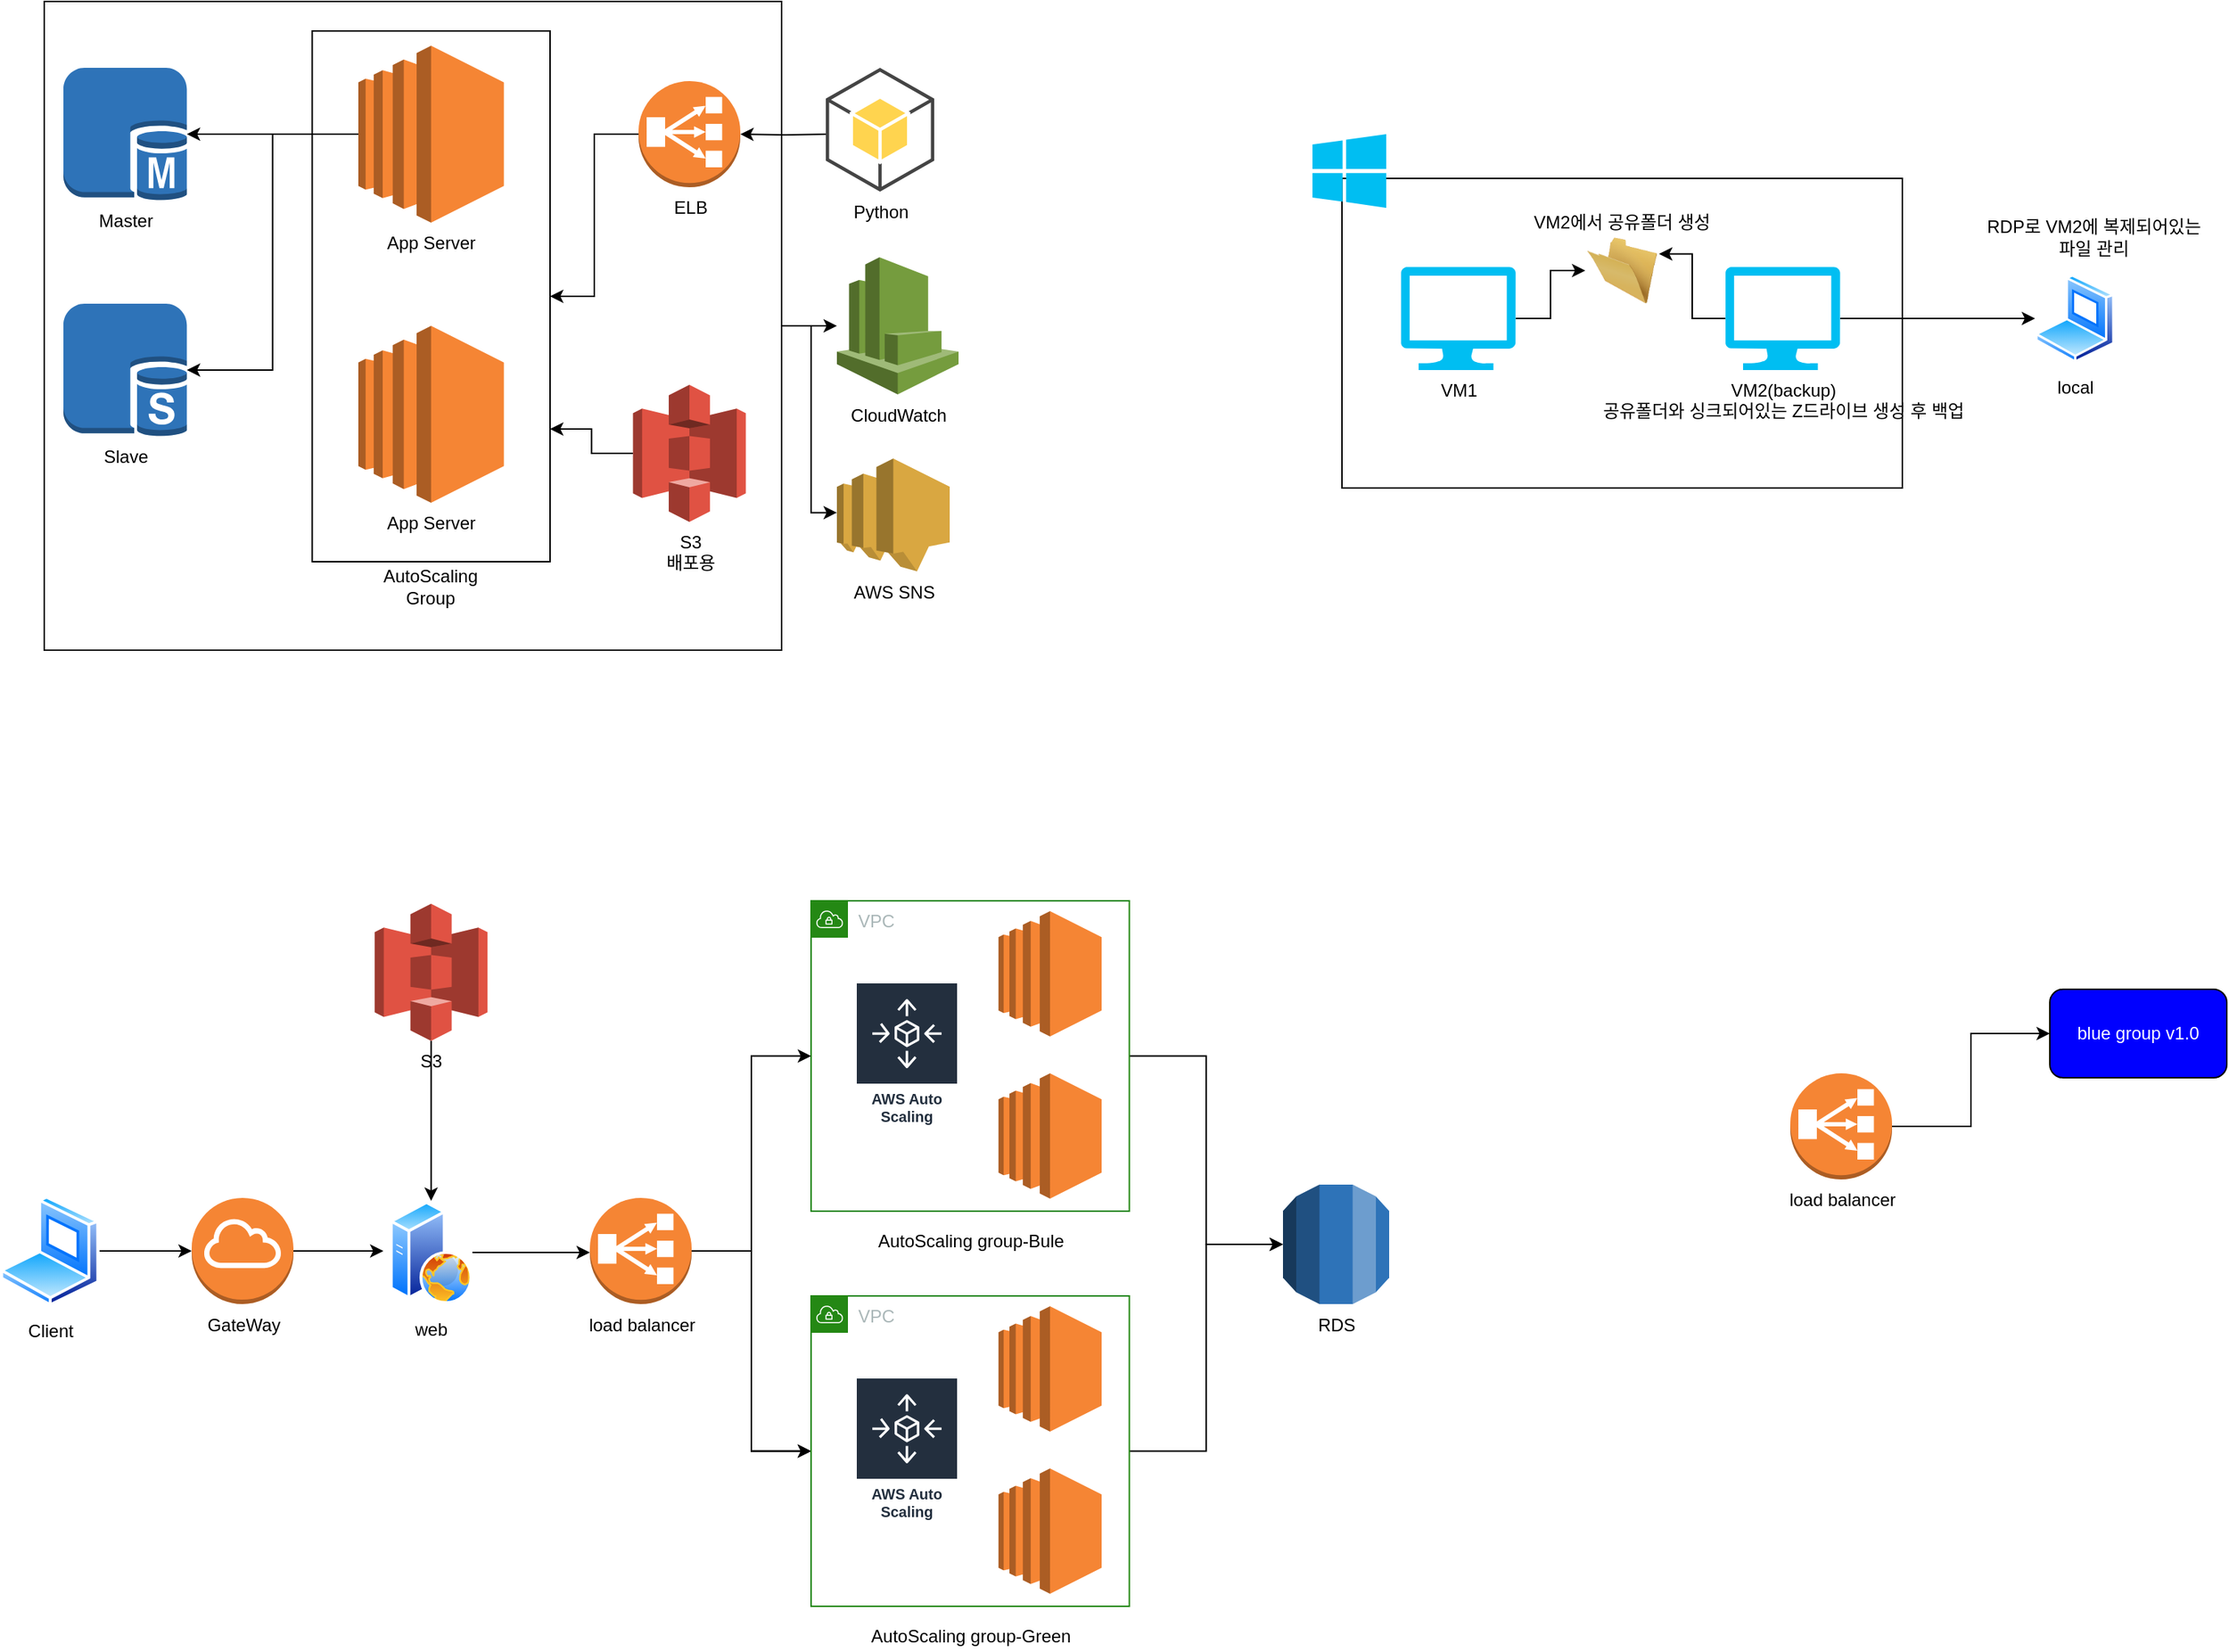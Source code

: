 <mxfile version="13.5.7" type="device"><diagram id="8Tcb10d2J9MigtcshLKo" name="Page-1"><mxGraphModel dx="1851" dy="592" grid="1" gridSize="10" guides="1" tooltips="1" connect="1" arrows="1" fold="1" page="1" pageScale="1" pageWidth="827" pageHeight="1169" math="0" shadow="0"><root><mxCell id="0"/><mxCell id="1" parent="0"/><mxCell id="Q40Lp87KxhEBC8qSPKjJ-7" value="" style="rounded=0;whiteSpace=wrap;html=1;fillColor=none;" parent="1" vertex="1"><mxGeometry x="-770" y="50" width="500" height="440" as="geometry"/></mxCell><mxCell id="-lsIWjSQE3oZ1xudtgfF-12" value="" style="rounded=0;whiteSpace=wrap;html=1;fillColor=none;" parent="1" vertex="1"><mxGeometry x="-588.29" y="70" width="161.29" height="360" as="geometry"/></mxCell><mxCell id="pRVPedN4Zd2TMwudMI2I-2" style="edgeStyle=orthogonalEdgeStyle;rounded=0;orthogonalLoop=1;jettySize=auto;html=1;exitX=0;exitY=0.5;exitDx=0;exitDy=0;exitPerimeter=0;" parent="1" source="pRVPedN4Zd2TMwudMI2I-3" target="pRVPedN4Zd2TMwudMI2I-5" edge="1"><mxGeometry relative="1" as="geometry"/></mxCell><mxCell id="Q40Lp87KxhEBC8qSPKjJ-2" style="edgeStyle=orthogonalEdgeStyle;rounded=0;orthogonalLoop=1;jettySize=auto;html=1;entryX=1;entryY=0.5;entryDx=0;entryDy=0;entryPerimeter=0;" parent="1" source="pRVPedN4Zd2TMwudMI2I-3" target="Q40Lp87KxhEBC8qSPKjJ-1" edge="1"><mxGeometry relative="1" as="geometry"/></mxCell><mxCell id="pRVPedN4Zd2TMwudMI2I-3" value="App Server" style="outlineConnect=0;dashed=0;verticalLabelPosition=bottom;verticalAlign=top;align=center;html=1;shape=mxgraph.aws3.ec2;fillColor=#F58534;gradientColor=none;" parent="1" vertex="1"><mxGeometry x="-557" y="80" width="98.71" height="120" as="geometry"/></mxCell><mxCell id="pRVPedN4Zd2TMwudMI2I-5" value="Master" style="outlineConnect=0;dashed=0;verticalLabelPosition=bottom;verticalAlign=top;align=center;html=1;shape=mxgraph.aws3.sql_master;fillColor=#2E73B8;gradientColor=none;" parent="1" vertex="1"><mxGeometry x="-757" y="95" width="83.72" height="90" as="geometry"/></mxCell><mxCell id="-lsIWjSQE3oZ1xudtgfF-4" style="edgeStyle=orthogonalEdgeStyle;rounded=0;orthogonalLoop=1;jettySize=auto;html=1;" parent="1" target="-lsIWjSQE3oZ1xudtgfF-1" edge="1"><mxGeometry relative="1" as="geometry"><mxPoint x="-237" y="140" as="sourcePoint"/></mxGeometry></mxCell><mxCell id="-lsIWjSQE3oZ1xudtgfF-17" style="edgeStyle=orthogonalEdgeStyle;rounded=0;orthogonalLoop=1;jettySize=auto;html=1;" parent="1" source="-lsIWjSQE3oZ1xudtgfF-1" target="-lsIWjSQE3oZ1xudtgfF-12" edge="1"><mxGeometry relative="1" as="geometry"/></mxCell><mxCell id="-lsIWjSQE3oZ1xudtgfF-1" value="ELB" style="outlineConnect=0;dashed=0;verticalLabelPosition=bottom;verticalAlign=top;align=center;html=1;shape=mxgraph.aws3.classic_load_balancer;fillColor=#F58534;gradientColor=none;" parent="1" vertex="1"><mxGeometry x="-367" y="104" width="69" height="72" as="geometry"/></mxCell><mxCell id="-lsIWjSQE3oZ1xudtgfF-14" value="App Server" style="outlineConnect=0;dashed=0;verticalLabelPosition=bottom;verticalAlign=top;align=center;html=1;shape=mxgraph.aws3.ec2;fillColor=#F58534;gradientColor=none;" parent="1" vertex="1"><mxGeometry x="-557" y="270" width="98.71" height="120" as="geometry"/></mxCell><mxCell id="3_morg0uiarQhVQgavDV-35" style="edgeStyle=orthogonalEdgeStyle;rounded=0;orthogonalLoop=1;jettySize=auto;html=1;entryX=0;entryY=0.5;entryDx=0;entryDy=0;entryPerimeter=0;" parent="1" source="3_morg0uiarQhVQgavDV-2" target="3_morg0uiarQhVQgavDV-19" edge="1"><mxGeometry relative="1" as="geometry"/></mxCell><mxCell id="3_morg0uiarQhVQgavDV-2" value="VPC" style="points=[[0,0],[0.25,0],[0.5,0],[0.75,0],[1,0],[1,0.25],[1,0.5],[1,0.75],[1,1],[0.75,1],[0.5,1],[0.25,1],[0,1],[0,0.75],[0,0.5],[0,0.25]];outlineConnect=0;gradientColor=none;html=1;whiteSpace=wrap;fontSize=12;fontStyle=0;shape=mxgraph.aws4.group;grIcon=mxgraph.aws4.group_vpc;strokeColor=#248814;fillColor=none;verticalAlign=top;align=left;spacingLeft=30;fontColor=#AAB7B8;dashed=0;" parent="1" vertex="1"><mxGeometry x="-250" y="660" width="215.81" height="210.5" as="geometry"/></mxCell><mxCell id="3_morg0uiarQhVQgavDV-3" value="" style="outlineConnect=0;dashed=0;verticalLabelPosition=bottom;verticalAlign=top;align=center;html=1;shape=mxgraph.aws3.ec2;fillColor=#F58534;gradientColor=none;" parent="1" vertex="1"><mxGeometry x="-122.9" y="667" width="69.92" height="85" as="geometry"/></mxCell><mxCell id="3_morg0uiarQhVQgavDV-4" value="" style="outlineConnect=0;dashed=0;verticalLabelPosition=bottom;verticalAlign=top;align=center;html=1;shape=mxgraph.aws3.ec2;fillColor=#F58534;gradientColor=none;" parent="1" vertex="1"><mxGeometry x="-122.9" y="777" width="69.92" height="85" as="geometry"/></mxCell><mxCell id="3_morg0uiarQhVQgavDV-10" style="edgeStyle=orthogonalEdgeStyle;rounded=0;orthogonalLoop=1;jettySize=auto;html=1;entryX=0;entryY=0.5;entryDx=0;entryDy=0;entryPerimeter=0;" parent="1" source="3_morg0uiarQhVQgavDV-8" target="3_morg0uiarQhVQgavDV-9" edge="1"><mxGeometry relative="1" as="geometry"/></mxCell><mxCell id="3_morg0uiarQhVQgavDV-8" value="Client" style="aspect=fixed;perimeter=ellipsePerimeter;html=1;align=center;shadow=0;dashed=0;spacingTop=3;image;image=img/lib/active_directory/laptop_client.svg;" parent="1" vertex="1"><mxGeometry x="-800" y="860" width="67.5" height="75" as="geometry"/></mxCell><mxCell id="3_morg0uiarQhVQgavDV-14" style="edgeStyle=orthogonalEdgeStyle;rounded=0;orthogonalLoop=1;jettySize=auto;html=1;" parent="1" source="3_morg0uiarQhVQgavDV-9" edge="1"><mxGeometry relative="1" as="geometry"><mxPoint x="-540" y="897.5" as="targetPoint"/></mxGeometry></mxCell><mxCell id="3_morg0uiarQhVQgavDV-9" value="GateWay" style="outlineConnect=0;dashed=0;verticalLabelPosition=bottom;verticalAlign=top;align=center;html=1;shape=mxgraph.aws3.internet_gateway;fillColor=#F58534;gradientColor=none;" parent="1" vertex="1"><mxGeometry x="-670" y="861.5" width="69" height="72" as="geometry"/></mxCell><mxCell id="3_morg0uiarQhVQgavDV-15" style="edgeStyle=orthogonalEdgeStyle;rounded=0;orthogonalLoop=1;jettySize=auto;html=1;entryX=0.5;entryY=0;entryDx=0;entryDy=0;" parent="1" source="3_morg0uiarQhVQgavDV-11" target="3_morg0uiarQhVQgavDV-12" edge="1"><mxGeometry relative="1" as="geometry"/></mxCell><mxCell id="3_morg0uiarQhVQgavDV-11" value="S3" style="outlineConnect=0;dashed=0;verticalLabelPosition=bottom;verticalAlign=top;align=center;html=1;shape=mxgraph.aws3.s3;fillColor=#E05243;gradientColor=none;" parent="1" vertex="1"><mxGeometry x="-545.9" y="662" width="76.5" height="93" as="geometry"/></mxCell><mxCell id="3_morg0uiarQhVQgavDV-20" style="edgeStyle=orthogonalEdgeStyle;rounded=0;orthogonalLoop=1;jettySize=auto;html=1;" parent="1" source="3_morg0uiarQhVQgavDV-12" edge="1"><mxGeometry relative="1" as="geometry"><mxPoint x="-400" y="898.5" as="targetPoint"/></mxGeometry></mxCell><mxCell id="3_morg0uiarQhVQgavDV-12" value="web" style="aspect=fixed;perimeter=ellipsePerimeter;html=1;align=center;shadow=0;dashed=0;spacingTop=3;image;image=img/lib/active_directory/web_server.svg;" parent="1" vertex="1"><mxGeometry x="-535.65" y="863.5" width="56" height="70" as="geometry"/></mxCell><mxCell id="3_morg0uiarQhVQgavDV-27" style="edgeStyle=orthogonalEdgeStyle;rounded=0;orthogonalLoop=1;jettySize=auto;html=1;entryX=0;entryY=0.5;entryDx=0;entryDy=0;" parent="1" source="3_morg0uiarQhVQgavDV-13" target="3_morg0uiarQhVQgavDV-23" edge="1"><mxGeometry relative="1" as="geometry"/></mxCell><mxCell id="3_morg0uiarQhVQgavDV-32" value="" style="edgeStyle=orthogonalEdgeStyle;rounded=0;orthogonalLoop=1;jettySize=auto;html=1;" parent="1" source="3_morg0uiarQhVQgavDV-13" target="3_morg0uiarQhVQgavDV-23" edge="1"><mxGeometry relative="1" as="geometry"/></mxCell><mxCell id="3_morg0uiarQhVQgavDV-13" value="load balancer" style="outlineConnect=0;dashed=0;verticalLabelPosition=bottom;verticalAlign=top;align=center;html=1;shape=mxgraph.aws3.classic_load_balancer;fillColor=#F58534;gradientColor=none;" parent="1" vertex="1"><mxGeometry x="-400" y="861.5" width="69" height="72" as="geometry"/></mxCell><mxCell id="3_morg0uiarQhVQgavDV-19" value="RDS" style="outlineConnect=0;dashed=0;verticalLabelPosition=bottom;verticalAlign=top;align=center;html=1;shape=mxgraph.aws3.rds;fillColor=#2E73B8;gradientColor=none;" parent="1" vertex="1"><mxGeometry x="70" y="852.5" width="72" height="81" as="geometry"/></mxCell><mxCell id="3_morg0uiarQhVQgavDV-21" value="AutoScaling group-Bule" style="text;html=1;align=center;verticalAlign=middle;resizable=0;points=[];autosize=1;" parent="1" vertex="1"><mxGeometry x="-212.09" y="880.5" width="140" height="20" as="geometry"/></mxCell><mxCell id="3_morg0uiarQhVQgavDV-36" style="edgeStyle=orthogonalEdgeStyle;rounded=0;orthogonalLoop=1;jettySize=auto;html=1;entryX=0;entryY=0.5;entryDx=0;entryDy=0;entryPerimeter=0;" parent="1" source="3_morg0uiarQhVQgavDV-23" target="3_morg0uiarQhVQgavDV-19" edge="1"><mxGeometry relative="1" as="geometry"/></mxCell><mxCell id="3_morg0uiarQhVQgavDV-23" value="VPC" style="points=[[0,0],[0.25,0],[0.5,0],[0.75,0],[1,0],[1,0.25],[1,0.5],[1,0.75],[1,1],[0.75,1],[0.5,1],[0.25,1],[0,1],[0,0.75],[0,0.5],[0,0.25]];outlineConnect=0;gradientColor=none;html=1;whiteSpace=wrap;fontSize=12;fontStyle=0;shape=mxgraph.aws4.group;grIcon=mxgraph.aws4.group_vpc;strokeColor=#248814;fillColor=none;verticalAlign=top;align=left;spacingLeft=30;fontColor=#AAB7B8;dashed=0;" parent="1" vertex="1"><mxGeometry x="-250" y="928" width="215.81" height="210.5" as="geometry"/></mxCell><mxCell id="3_morg0uiarQhVQgavDV-24" value="" style="outlineConnect=0;dashed=0;verticalLabelPosition=bottom;verticalAlign=top;align=center;html=1;shape=mxgraph.aws3.ec2;fillColor=#F58534;gradientColor=none;" parent="1" vertex="1"><mxGeometry x="-122.9" y="935" width="69.92" height="85" as="geometry"/></mxCell><mxCell id="3_morg0uiarQhVQgavDV-25" value="" style="outlineConnect=0;dashed=0;verticalLabelPosition=bottom;verticalAlign=top;align=center;html=1;shape=mxgraph.aws3.ec2;fillColor=#F58534;gradientColor=none;" parent="1" vertex="1"><mxGeometry x="-122.9" y="1045" width="69.92" height="85" as="geometry"/></mxCell><mxCell id="3_morg0uiarQhVQgavDV-26" value="AutoScaling group-Green" style="text;html=1;align=center;verticalAlign=middle;resizable=0;points=[];autosize=1;" parent="1" vertex="1"><mxGeometry x="-217.09" y="1148.5" width="150" height="20" as="geometry"/></mxCell><mxCell id="3_morg0uiarQhVQgavDV-30" value="AWS Auto Scaling" style="outlineConnect=0;fontColor=#232F3E;gradientColor=none;strokeColor=#ffffff;fillColor=#232F3E;dashed=0;verticalLabelPosition=middle;verticalAlign=bottom;align=center;html=1;whiteSpace=wrap;fontSize=10;fontStyle=1;spacing=3;shape=mxgraph.aws4.productIcon;prIcon=mxgraph.aws4.autoscaling;" parent="1" vertex="1"><mxGeometry x="-220" y="715" width="70" height="100.5" as="geometry"/></mxCell><mxCell id="3_morg0uiarQhVQgavDV-31" value="AWS Auto Scaling" style="outlineConnect=0;fontColor=#232F3E;gradientColor=none;strokeColor=#ffffff;fillColor=#232F3E;dashed=0;verticalLabelPosition=middle;verticalAlign=bottom;align=center;html=1;whiteSpace=wrap;fontSize=10;fontStyle=1;spacing=3;shape=mxgraph.aws4.productIcon;prIcon=mxgraph.aws4.autoscaling;" parent="1" vertex="1"><mxGeometry x="-220" y="983" width="70" height="100.5" as="geometry"/></mxCell><mxCell id="3_morg0uiarQhVQgavDV-33" value="" style="edgeStyle=orthogonalEdgeStyle;rounded=0;orthogonalLoop=1;jettySize=auto;html=1;entryX=0;entryY=0.5;entryDx=0;entryDy=0;" parent="1" source="3_morg0uiarQhVQgavDV-13" target="3_morg0uiarQhVQgavDV-2" edge="1"><mxGeometry relative="1" as="geometry"/></mxCell><mxCell id="qCifpKyl5qlD-OPWItJ5-1" value="" style="rounded=0;whiteSpace=wrap;html=1;fillColor=none;" parent="1" vertex="1"><mxGeometry x="110" y="170" width="380" height="210" as="geometry"/></mxCell><mxCell id="qCifpKyl5qlD-OPWItJ5-2" style="edgeStyle=orthogonalEdgeStyle;rounded=0;orthogonalLoop=1;jettySize=auto;html=1;" parent="1" source="qCifpKyl5qlD-OPWItJ5-3" target="qCifpKyl5qlD-OPWItJ5-11" edge="1"><mxGeometry relative="1" as="geometry"/></mxCell><mxCell id="qCifpKyl5qlD-OPWItJ5-3" value="VM1" style="verticalLabelPosition=bottom;html=1;verticalAlign=top;align=center;strokeColor=none;fillColor=#00BEF2;shape=mxgraph.azure.computer;pointerEvents=1;" parent="1" vertex="1"><mxGeometry x="150" y="230" width="77.78" height="70" as="geometry"/></mxCell><mxCell id="qCifpKyl5qlD-OPWItJ5-4" style="edgeStyle=orthogonalEdgeStyle;rounded=0;orthogonalLoop=1;jettySize=auto;html=1;entryX=0;entryY=0.5;entryDx=0;entryDy=0;" parent="1" source="qCifpKyl5qlD-OPWItJ5-6" target="qCifpKyl5qlD-OPWItJ5-8" edge="1"><mxGeometry relative="1" as="geometry"/></mxCell><mxCell id="qCifpKyl5qlD-OPWItJ5-5" style="edgeStyle=orthogonalEdgeStyle;rounded=0;orthogonalLoop=1;jettySize=auto;html=1;entryX=1;entryY=0.25;entryDx=0;entryDy=0;" parent="1" source="qCifpKyl5qlD-OPWItJ5-6" target="qCifpKyl5qlD-OPWItJ5-11" edge="1"><mxGeometry relative="1" as="geometry"/></mxCell><mxCell id="qCifpKyl5qlD-OPWItJ5-6" value="VM2(backup)&lt;br&gt;공유폴더와 싱크되어있는 Z드라이브 생성 후 백업" style="verticalLabelPosition=bottom;html=1;verticalAlign=top;align=center;strokeColor=none;fillColor=#00BEF2;shape=mxgraph.azure.computer;pointerEvents=1;" parent="1" vertex="1"><mxGeometry x="370" y="230" width="77.78" height="70" as="geometry"/></mxCell><mxCell id="qCifpKyl5qlD-OPWItJ5-7" value="" style="verticalLabelPosition=bottom;html=1;verticalAlign=top;align=center;strokeColor=none;fillColor=#00BEF2;shape=mxgraph.azure.azure_instance;" parent="1" vertex="1"><mxGeometry x="90" y="140" width="50" height="50" as="geometry"/></mxCell><mxCell id="qCifpKyl5qlD-OPWItJ5-8" value="local" style="aspect=fixed;perimeter=ellipsePerimeter;html=1;align=center;shadow=0;dashed=0;spacingTop=3;image;image=img/lib/active_directory/laptop_client.svg;fillColor=none;" parent="1" vertex="1"><mxGeometry x="580" y="235" width="54" height="60" as="geometry"/></mxCell><mxCell id="qCifpKyl5qlD-OPWItJ5-9" value="RDP로 VM2에 복제되어있는 파일 관리" style="text;html=1;strokeColor=none;fillColor=none;align=center;verticalAlign=middle;whiteSpace=wrap;rounded=0;" parent="1" vertex="1"><mxGeometry x="540" y="200" width="160" height="20" as="geometry"/></mxCell><mxCell id="qCifpKyl5qlD-OPWItJ5-10" value="VM2에서 공유폴더 생성" style="text;html=1;strokeColor=none;fillColor=none;align=center;verticalAlign=middle;whiteSpace=wrap;rounded=0;" parent="1" vertex="1"><mxGeometry x="220.0" y="190" width="160" height="20" as="geometry"/></mxCell><mxCell id="qCifpKyl5qlD-OPWItJ5-11" value="" style="image;html=1;image=img/lib/clip_art/general/Empty_Folder_128x128.png;fillColor=none;" parent="1" vertex="1"><mxGeometry x="275" y="210" width="50" height="45" as="geometry"/></mxCell><mxCell id="Q40Lp87KxhEBC8qSPKjJ-1" value="Slave" style="outlineConnect=0;dashed=0;verticalLabelPosition=bottom;verticalAlign=top;align=center;html=1;shape=mxgraph.aws3.sql_slave;fillColor=#2E73B8;gradientColor=none;" parent="1" vertex="1"><mxGeometry x="-757" y="255" width="83.72" height="90" as="geometry"/></mxCell><mxCell id="Q40Lp87KxhEBC8qSPKjJ-3" value="Python" style="outlineConnect=0;dashed=0;verticalLabelPosition=bottom;verticalAlign=top;align=center;html=1;shape=mxgraph.aws3.android;fillColor=#FFD44F;gradientColor=none;" parent="1" vertex="1"><mxGeometry x="-240" y="95" width="73.5" height="84" as="geometry"/></mxCell><mxCell id="Q40Lp87KxhEBC8qSPKjJ-4" value="CloudWatch" style="outlineConnect=0;dashed=0;verticalLabelPosition=bottom;verticalAlign=top;align=center;html=1;shape=mxgraph.aws3.cloudwatch;fillColor=#759C3E;gradientColor=none;" parent="1" vertex="1"><mxGeometry x="-232.5" y="223.5" width="82.5" height="93" as="geometry"/></mxCell><mxCell id="Q40Lp87KxhEBC8qSPKjJ-6" value="AWS SNS" style="outlineConnect=0;dashed=0;verticalLabelPosition=bottom;verticalAlign=top;align=center;html=1;shape=mxgraph.aws3.sns;fillColor=#D9A741;gradientColor=none;" parent="1" vertex="1"><mxGeometry x="-232.5" y="360" width="76.5" height="76.5" as="geometry"/></mxCell><mxCell id="Q40Lp87KxhEBC8qSPKjJ-8" style="edgeStyle=orthogonalEdgeStyle;rounded=0;orthogonalLoop=1;jettySize=auto;html=1;" parent="1" source="Q40Lp87KxhEBC8qSPKjJ-7" target="Q40Lp87KxhEBC8qSPKjJ-4" edge="1"><mxGeometry relative="1" as="geometry"/></mxCell><mxCell id="Q40Lp87KxhEBC8qSPKjJ-9" style="edgeStyle=orthogonalEdgeStyle;rounded=0;orthogonalLoop=1;jettySize=auto;html=1;entryX=0;entryY=0.48;entryDx=0;entryDy=0;entryPerimeter=0;" parent="1" source="Q40Lp87KxhEBC8qSPKjJ-7" target="Q40Lp87KxhEBC8qSPKjJ-6" edge="1"><mxGeometry relative="1" as="geometry"/></mxCell><mxCell id="Q40Lp87KxhEBC8qSPKjJ-12" style="edgeStyle=orthogonalEdgeStyle;rounded=0;orthogonalLoop=1;jettySize=auto;html=1;entryX=1;entryY=0.75;entryDx=0;entryDy=0;" parent="1" source="Q40Lp87KxhEBC8qSPKjJ-10" target="-lsIWjSQE3oZ1xudtgfF-12" edge="1"><mxGeometry relative="1" as="geometry"/></mxCell><mxCell id="Q40Lp87KxhEBC8qSPKjJ-10" value="S3&lt;br&gt;배포용" style="outlineConnect=0;dashed=0;verticalLabelPosition=bottom;verticalAlign=top;align=center;html=1;shape=mxgraph.aws3.s3;fillColor=#E05243;gradientColor=none;" parent="1" vertex="1"><mxGeometry x="-370.75" y="310" width="76.5" height="93" as="geometry"/></mxCell><mxCell id="zPsIm_h5uf86Svuf8Bhm-1" value="AutoScaling Group" style="text;html=1;strokeColor=none;fillColor=none;align=center;verticalAlign=middle;whiteSpace=wrap;rounded=0;" vertex="1" parent="1"><mxGeometry x="-547.05" y="436.5" width="77.65" height="20" as="geometry"/></mxCell><mxCell id="zPsIm_h5uf86Svuf8Bhm-11" style="edgeStyle=orthogonalEdgeStyle;rounded=0;orthogonalLoop=1;jettySize=auto;html=1;exitX=1;exitY=0.5;exitDx=0;exitDy=0;exitPerimeter=0;" edge="1" parent="1" source="zPsIm_h5uf86Svuf8Bhm-6" target="zPsIm_h5uf86Svuf8Bhm-7"><mxGeometry relative="1" as="geometry"/></mxCell><mxCell id="zPsIm_h5uf86Svuf8Bhm-6" value="load balancer" style="outlineConnect=0;dashed=0;verticalLabelPosition=bottom;verticalAlign=top;align=center;html=1;shape=mxgraph.aws3.classic_load_balancer;fillColor=#F58534;gradientColor=none;" vertex="1" parent="1"><mxGeometry x="414" y="777" width="69" height="72" as="geometry"/></mxCell><mxCell id="zPsIm_h5uf86Svuf8Bhm-7" value="&lt;font color=&quot;#ffffff&quot;&gt;blue group v1.0&lt;/font&gt;" style="rounded=1;whiteSpace=wrap;html=1;fillColor=#0000FF;" vertex="1" parent="1"><mxGeometry x="590" y="720" width="120" height="60" as="geometry"/></mxCell></root></mxGraphModel></diagram></mxfile>